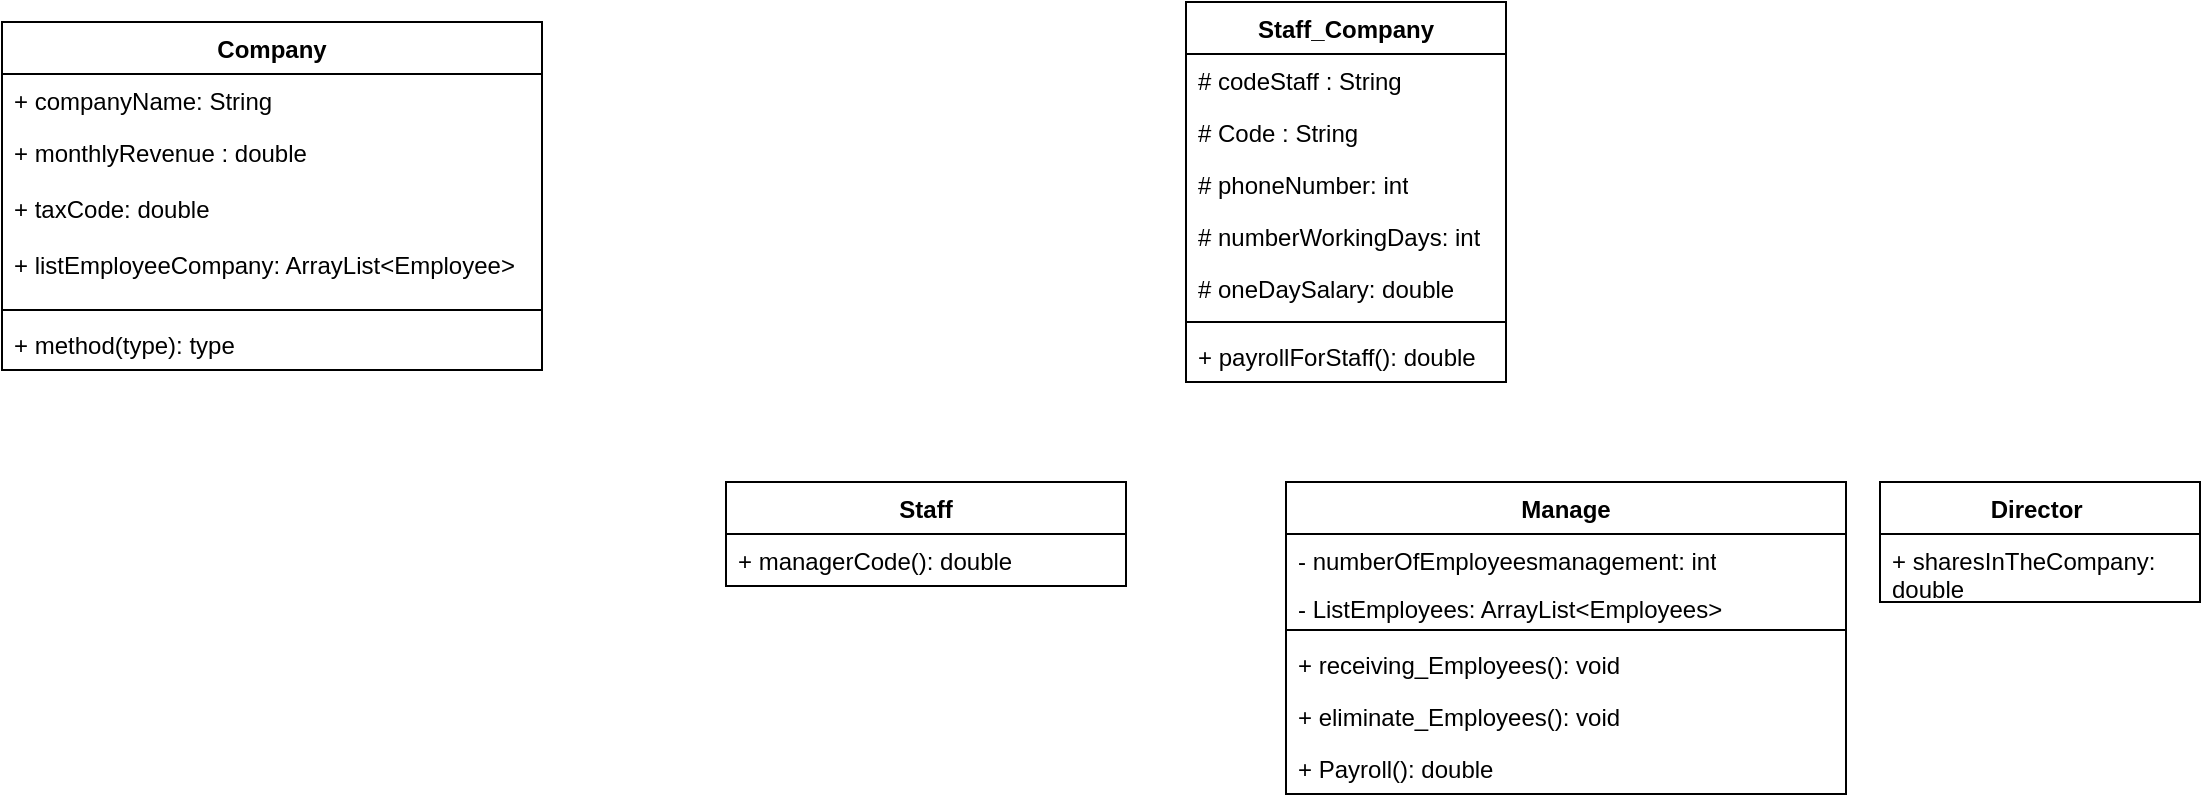 <mxfile version="22.0.8" type="github">
  <diagram id="C5RBs43oDa-KdzZeNtuy" name="Page-1">
    <mxGraphModel dx="794" dy="569" grid="1" gridSize="10" guides="1" tooltips="1" connect="1" arrows="1" fold="1" page="1" pageScale="1" pageWidth="1169" pageHeight="827" math="0" shadow="0">
      <root>
        <mxCell id="WIyWlLk6GJQsqaUBKTNV-0" />
        <mxCell id="WIyWlLk6GJQsqaUBKTNV-1" parent="WIyWlLk6GJQsqaUBKTNV-0" />
        <mxCell id="cy0lbgxGPpECXsPTChDE-0" value="Staff_Company" style="swimlane;fontStyle=1;align=center;verticalAlign=top;childLayout=stackLayout;horizontal=1;startSize=26;horizontalStack=0;resizeParent=1;resizeParentMax=0;resizeLast=0;collapsible=1;marginBottom=0;whiteSpace=wrap;html=1;" parent="WIyWlLk6GJQsqaUBKTNV-1" vertex="1">
          <mxGeometry x="662" y="210" width="160" height="190" as="geometry" />
        </mxCell>
        <mxCell id="cy0lbgxGPpECXsPTChDE-25" value="# codeStaff : String" style="text;strokeColor=none;fillColor=none;align=left;verticalAlign=top;spacingLeft=4;spacingRight=4;overflow=hidden;rotatable=0;points=[[0,0.5],[1,0.5]];portConstraint=eastwest;whiteSpace=wrap;html=1;" parent="cy0lbgxGPpECXsPTChDE-0" vertex="1">
          <mxGeometry y="26" width="160" height="26" as="geometry" />
        </mxCell>
        <mxCell id="cy0lbgxGPpECXsPTChDE-27" value="# Code : String" style="text;strokeColor=none;fillColor=none;align=left;verticalAlign=top;spacingLeft=4;spacingRight=4;overflow=hidden;rotatable=0;points=[[0,0.5],[1,0.5]];portConstraint=eastwest;whiteSpace=wrap;html=1;" parent="cy0lbgxGPpECXsPTChDE-0" vertex="1">
          <mxGeometry y="52" width="160" height="26" as="geometry" />
        </mxCell>
        <mxCell id="cy0lbgxGPpECXsPTChDE-26" value="# phoneNumber: int" style="text;strokeColor=none;fillColor=none;align=left;verticalAlign=top;spacingLeft=4;spacingRight=4;overflow=hidden;rotatable=0;points=[[0,0.5],[1,0.5]];portConstraint=eastwest;whiteSpace=wrap;html=1;" parent="cy0lbgxGPpECXsPTChDE-0" vertex="1">
          <mxGeometry y="78" width="160" height="26" as="geometry" />
        </mxCell>
        <mxCell id="cy0lbgxGPpECXsPTChDE-29" value="# numberWorkingDays: int" style="text;strokeColor=none;fillColor=none;align=left;verticalAlign=top;spacingLeft=4;spacingRight=4;overflow=hidden;rotatable=0;points=[[0,0.5],[1,0.5]];portConstraint=eastwest;whiteSpace=wrap;html=1;" parent="cy0lbgxGPpECXsPTChDE-0" vertex="1">
          <mxGeometry y="104" width="160" height="26" as="geometry" />
        </mxCell>
        <mxCell id="cy0lbgxGPpECXsPTChDE-30" value="# oneDaySalary: double" style="text;strokeColor=none;fillColor=none;align=left;verticalAlign=top;spacingLeft=4;spacingRight=4;overflow=hidden;rotatable=0;points=[[0,0.5],[1,0.5]];portConstraint=eastwest;whiteSpace=wrap;html=1;" parent="cy0lbgxGPpECXsPTChDE-0" vertex="1">
          <mxGeometry y="130" width="160" height="26" as="geometry" />
        </mxCell>
        <mxCell id="cy0lbgxGPpECXsPTChDE-2" value="" style="line;strokeWidth=1;fillColor=none;align=left;verticalAlign=middle;spacingTop=-1;spacingLeft=3;spacingRight=3;rotatable=0;labelPosition=right;points=[];portConstraint=eastwest;strokeColor=inherit;" parent="cy0lbgxGPpECXsPTChDE-0" vertex="1">
          <mxGeometry y="156" width="160" height="8" as="geometry" />
        </mxCell>
        <mxCell id="cy0lbgxGPpECXsPTChDE-3" value="+ payrollForStaff(): double" style="text;strokeColor=none;fillColor=none;align=left;verticalAlign=top;spacingLeft=4;spacingRight=4;overflow=hidden;rotatable=0;points=[[0,0.5],[1,0.5]];portConstraint=eastwest;whiteSpace=wrap;html=1;" parent="cy0lbgxGPpECXsPTChDE-0" vertex="1">
          <mxGeometry y="164" width="160" height="26" as="geometry" />
        </mxCell>
        <mxCell id="cy0lbgxGPpECXsPTChDE-7" value="Director&amp;nbsp;" style="swimlane;fontStyle=1;align=center;verticalAlign=top;childLayout=stackLayout;horizontal=1;startSize=26;horizontalStack=0;resizeParent=1;resizeParentMax=0;resizeLast=0;collapsible=1;marginBottom=0;whiteSpace=wrap;html=1;" parent="WIyWlLk6GJQsqaUBKTNV-1" vertex="1">
          <mxGeometry x="1009" y="450" width="160" height="60" as="geometry" />
        </mxCell>
        <mxCell id="cy0lbgxGPpECXsPTChDE-10" value="+ sharesInTheCompany: double" style="text;strokeColor=none;fillColor=none;align=left;verticalAlign=top;spacingLeft=4;spacingRight=4;overflow=hidden;rotatable=0;points=[[0,0.5],[1,0.5]];portConstraint=eastwest;whiteSpace=wrap;html=1;" parent="cy0lbgxGPpECXsPTChDE-7" vertex="1">
          <mxGeometry y="26" width="160" height="34" as="geometry" />
        </mxCell>
        <mxCell id="cy0lbgxGPpECXsPTChDE-13" value="Manage&lt;br&gt;" style="swimlane;fontStyle=1;align=center;verticalAlign=top;childLayout=stackLayout;horizontal=1;startSize=26;horizontalStack=0;resizeParent=1;resizeParentMax=0;resizeLast=0;collapsible=1;marginBottom=0;whiteSpace=wrap;html=1;" parent="WIyWlLk6GJQsqaUBKTNV-1" vertex="1">
          <mxGeometry x="712" y="450" width="280" height="156" as="geometry" />
        </mxCell>
        <mxCell id="cy0lbgxGPpECXsPTChDE-16" value="- numberOfEmployeesmanagement: int" style="text;strokeColor=none;fillColor=none;align=left;verticalAlign=top;spacingLeft=4;spacingRight=4;overflow=hidden;rotatable=0;points=[[0,0.5],[1,0.5]];portConstraint=eastwest;whiteSpace=wrap;html=1;" parent="cy0lbgxGPpECXsPTChDE-13" vertex="1">
          <mxGeometry y="26" width="280" height="24" as="geometry" />
        </mxCell>
        <mxCell id="PIpXoU2erD4iZkruHNRe-1" value="- ListEmployees: ArrayList&amp;lt;Employees&amp;gt;" style="text;strokeColor=none;fillColor=none;align=left;verticalAlign=top;spacingLeft=4;spacingRight=4;overflow=hidden;rotatable=0;points=[[0,0.5],[1,0.5]];portConstraint=eastwest;whiteSpace=wrap;html=1;" parent="cy0lbgxGPpECXsPTChDE-13" vertex="1">
          <mxGeometry y="50" width="280" height="20" as="geometry" />
        </mxCell>
        <mxCell id="cy0lbgxGPpECXsPTChDE-17" value="" style="line;strokeWidth=1;fillColor=none;align=left;verticalAlign=middle;spacingTop=-1;spacingLeft=3;spacingRight=3;rotatable=0;labelPosition=right;points=[];portConstraint=eastwest;strokeColor=inherit;" parent="cy0lbgxGPpECXsPTChDE-13" vertex="1">
          <mxGeometry y="70" width="280" height="8" as="geometry" />
        </mxCell>
        <mxCell id="cy0lbgxGPpECXsPTChDE-18" value="+ receiving_Employees(): void" style="text;strokeColor=none;fillColor=none;align=left;verticalAlign=top;spacingLeft=4;spacingRight=4;overflow=hidden;rotatable=0;points=[[0,0.5],[1,0.5]];portConstraint=eastwest;whiteSpace=wrap;html=1;" parent="cy0lbgxGPpECXsPTChDE-13" vertex="1">
          <mxGeometry y="78" width="280" height="26" as="geometry" />
        </mxCell>
        <mxCell id="PIpXoU2erD4iZkruHNRe-2" value="+ eliminate_Employees(): void" style="text;strokeColor=none;fillColor=none;align=left;verticalAlign=top;spacingLeft=4;spacingRight=4;overflow=hidden;rotatable=0;points=[[0,0.5],[1,0.5]];portConstraint=eastwest;whiteSpace=wrap;html=1;" parent="cy0lbgxGPpECXsPTChDE-13" vertex="1">
          <mxGeometry y="104" width="280" height="26" as="geometry" />
        </mxCell>
        <mxCell id="PIpXoU2erD4iZkruHNRe-3" value="+ Payroll(): double" style="text;strokeColor=none;fillColor=none;align=left;verticalAlign=top;spacingLeft=4;spacingRight=4;overflow=hidden;rotatable=0;points=[[0,0.5],[1,0.5]];portConstraint=eastwest;whiteSpace=wrap;html=1;" parent="cy0lbgxGPpECXsPTChDE-13" vertex="1">
          <mxGeometry y="130" width="280" height="26" as="geometry" />
        </mxCell>
        <mxCell id="cy0lbgxGPpECXsPTChDE-19" value="Staff&lt;br&gt;" style="swimlane;fontStyle=1;align=center;verticalAlign=top;childLayout=stackLayout;horizontal=1;startSize=26;horizontalStack=0;resizeParent=1;resizeParentMax=0;resizeLast=0;collapsible=1;marginBottom=0;whiteSpace=wrap;html=1;" parent="WIyWlLk6GJQsqaUBKTNV-1" vertex="1">
          <mxGeometry x="432" y="450" width="200" height="52" as="geometry" />
        </mxCell>
        <mxCell id="cy0lbgxGPpECXsPTChDE-24" value="+ managerCode(): double" style="text;strokeColor=none;fillColor=none;align=left;verticalAlign=top;spacingLeft=4;spacingRight=4;overflow=hidden;rotatable=0;points=[[0,0.5],[1,0.5]];portConstraint=eastwest;whiteSpace=wrap;html=1;" parent="cy0lbgxGPpECXsPTChDE-19" vertex="1">
          <mxGeometry y="26" width="200" height="26" as="geometry" />
        </mxCell>
        <mxCell id="HzMu-6YXsrBVaEi8fa4f-0" value="Company" style="swimlane;fontStyle=1;align=center;verticalAlign=top;childLayout=stackLayout;horizontal=1;startSize=26;horizontalStack=0;resizeParent=1;resizeParentMax=0;resizeLast=0;collapsible=1;marginBottom=0;whiteSpace=wrap;html=1;" vertex="1" parent="WIyWlLk6GJQsqaUBKTNV-1">
          <mxGeometry x="70" y="220" width="270" height="174" as="geometry" />
        </mxCell>
        <mxCell id="cy0lbgxGPpECXsPTChDE-1" value="+ companyName: String" style="text;strokeColor=none;fillColor=none;align=left;verticalAlign=top;spacingLeft=4;spacingRight=4;overflow=hidden;rotatable=0;points=[[0,0.5],[1,0.5]];portConstraint=eastwest;whiteSpace=wrap;html=1;" parent="HzMu-6YXsrBVaEi8fa4f-0" vertex="1">
          <mxGeometry y="26" width="270" height="26" as="geometry" />
        </mxCell>
        <mxCell id="cy0lbgxGPpECXsPTChDE-5" value="+ monthlyRevenue : double" style="text;strokeColor=none;fillColor=none;align=left;verticalAlign=top;spacingLeft=4;spacingRight=4;overflow=hidden;rotatable=0;points=[[0,0.5],[1,0.5]];portConstraint=eastwest;whiteSpace=wrap;html=1;" parent="HzMu-6YXsrBVaEi8fa4f-0" vertex="1">
          <mxGeometry y="52" width="270" height="28" as="geometry" />
        </mxCell>
        <mxCell id="HzMu-6YXsrBVaEi8fa4f-4" value="+ taxCode: double" style="text;strokeColor=none;fillColor=none;align=left;verticalAlign=top;spacingLeft=4;spacingRight=4;overflow=hidden;rotatable=0;points=[[0,0.5],[1,0.5]];portConstraint=eastwest;whiteSpace=wrap;html=1;" vertex="1" parent="HzMu-6YXsrBVaEi8fa4f-0">
          <mxGeometry y="80" width="270" height="28" as="geometry" />
        </mxCell>
        <mxCell id="HzMu-6YXsrBVaEi8fa4f-5" value="+ listEmployeeCompany: ArrayList&amp;lt;Employee&amp;gt;" style="text;strokeColor=none;fillColor=none;align=left;verticalAlign=top;spacingLeft=4;spacingRight=4;overflow=hidden;rotatable=0;points=[[0,0.5],[1,0.5]];portConstraint=eastwest;whiteSpace=wrap;html=1;" vertex="1" parent="HzMu-6YXsrBVaEi8fa4f-0">
          <mxGeometry y="108" width="270" height="32" as="geometry" />
        </mxCell>
        <mxCell id="HzMu-6YXsrBVaEi8fa4f-2" value="" style="line;strokeWidth=1;fillColor=none;align=left;verticalAlign=middle;spacingTop=-1;spacingLeft=3;spacingRight=3;rotatable=0;labelPosition=right;points=[];portConstraint=eastwest;strokeColor=inherit;" vertex="1" parent="HzMu-6YXsrBVaEi8fa4f-0">
          <mxGeometry y="140" width="270" height="8" as="geometry" />
        </mxCell>
        <mxCell id="HzMu-6YXsrBVaEi8fa4f-3" value="+ method(type): type" style="text;strokeColor=none;fillColor=none;align=left;verticalAlign=top;spacingLeft=4;spacingRight=4;overflow=hidden;rotatable=0;points=[[0,0.5],[1,0.5]];portConstraint=eastwest;whiteSpace=wrap;html=1;" vertex="1" parent="HzMu-6YXsrBVaEi8fa4f-0">
          <mxGeometry y="148" width="270" height="26" as="geometry" />
        </mxCell>
      </root>
    </mxGraphModel>
  </diagram>
</mxfile>
